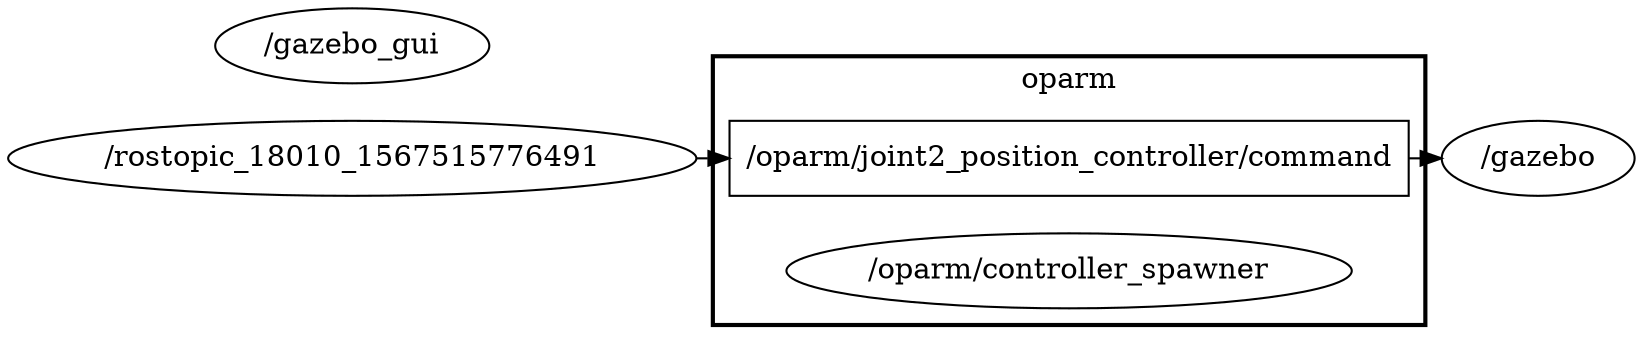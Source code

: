 digraph graphname {
	graph [bb="0,0,626.37,160",
		compound=True,
		rank=same,
		rankdir=LR,
		ranksep=0.2
	];
	node [label="\N"];
	subgraph cluster_oparm {
		graph [bb="266.68,8,541.68,137",
			compound=True,
			label=oparm,
			lheight=0.21,
			lp="404.18,125.5",
			lwidth=0.50,
			rank=same,
			rankdir=LR,
			ranksep=0.2,
			style=bold
		];
		t___oparm__joint2_position_controller__command		 [URL=topic_3A__oparm__joint2_position_controller__command,
			height=0.5,
			label="/oparm/joint2_position_controller/command",
			pos="404.18,88",
			shape=box,
			tooltip="topic:/oparm/joint2_position_controller/command",
			width=3.5972];
		n___oparm__controller_spawner		 [URL=__oparm__controller_spawner,
			height=0.5,
			label="/oparm/controller_spawner",
			pos="404.18,34",
			shape=ellipse,
			tooltip="/oparm/controller_spawner",
			width=2.9608];
	}
	n___gazebo	 [URL=__gazebo,
		height=0.5,
		label="/gazebo",
		pos="588.02,88",
		shape=ellipse,
		tooltip="/gazebo",
		width=1.0652];
	t___oparm__joint2_position_controller__command -> n___gazebo	 [penwidth=1,
		pos="e,549.61,88 533.94,88 535.82,88 537.68,88 539.51,88"];
	n___rostopic_18010_1567515776491	 [URL=__rostopic_18010_1567515776491,
		height=0.5,
		label="/rostopic_18010_1567515776491",
		pos="129.34,88",
		shape=ellipse,
		tooltip="/rostopic_18010_1567515776491",
		width=3.5927];
	n___rostopic_18010_1567515776491 -> t___oparm__joint2_position_controller__command	 [penwidth=1,
		pos="e,274.54,88 258.77,88 260.57,88 262.38,88 264.19,88"];
	n___gazebo_gui	 [URL=__gazebo_gui,
		height=0.5,
		label="/gazebo_gui",
		pos="129.34,142",
		shape=ellipse,
		tooltip="/gazebo_gui",
		width=1.4985];
}
